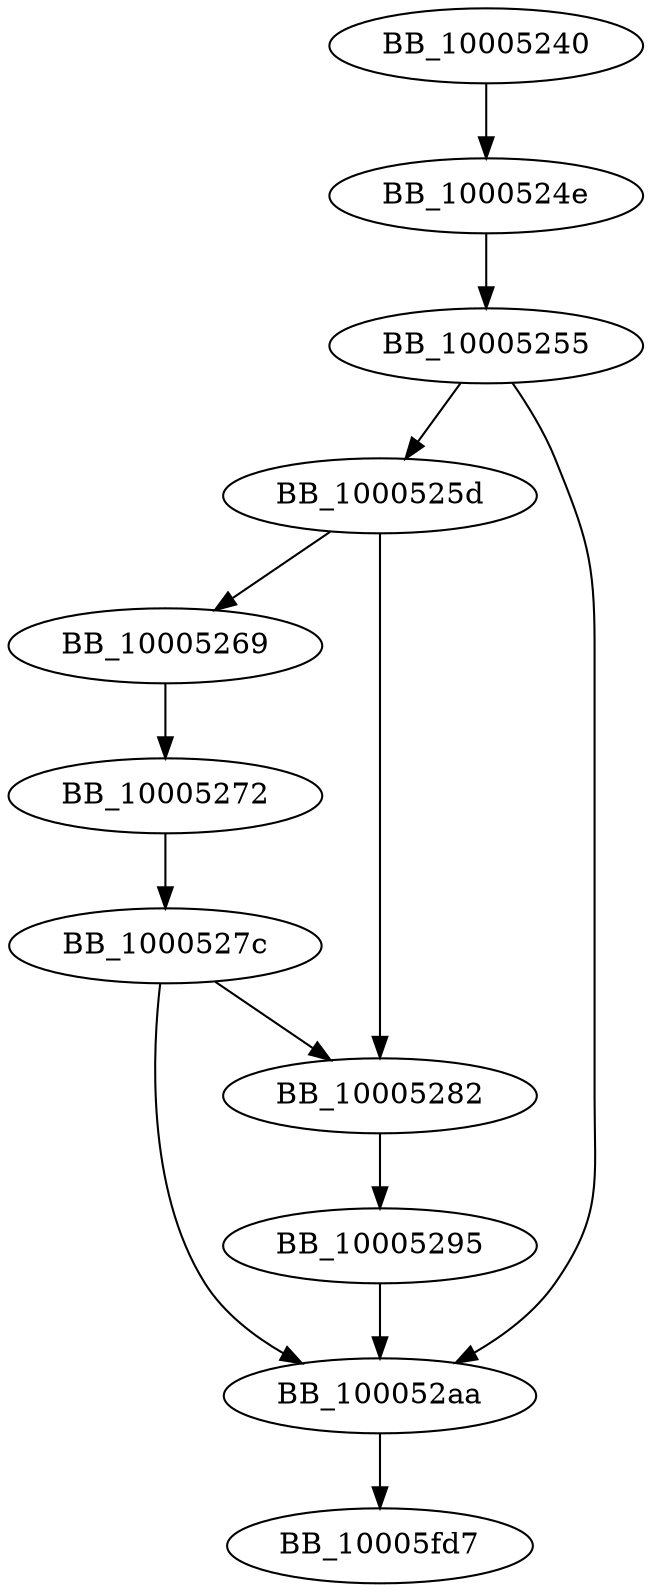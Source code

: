 DiGraph sub_10005240{
BB_10005240->BB_1000524e
BB_1000524e->BB_10005255
BB_10005255->BB_1000525d
BB_10005255->BB_100052aa
BB_1000525d->BB_10005269
BB_1000525d->BB_10005282
BB_10005269->BB_10005272
BB_10005272->BB_1000527c
BB_1000527c->BB_10005282
BB_1000527c->BB_100052aa
BB_10005282->BB_10005295
BB_10005295->BB_100052aa
BB_100052aa->BB_10005fd7
}
